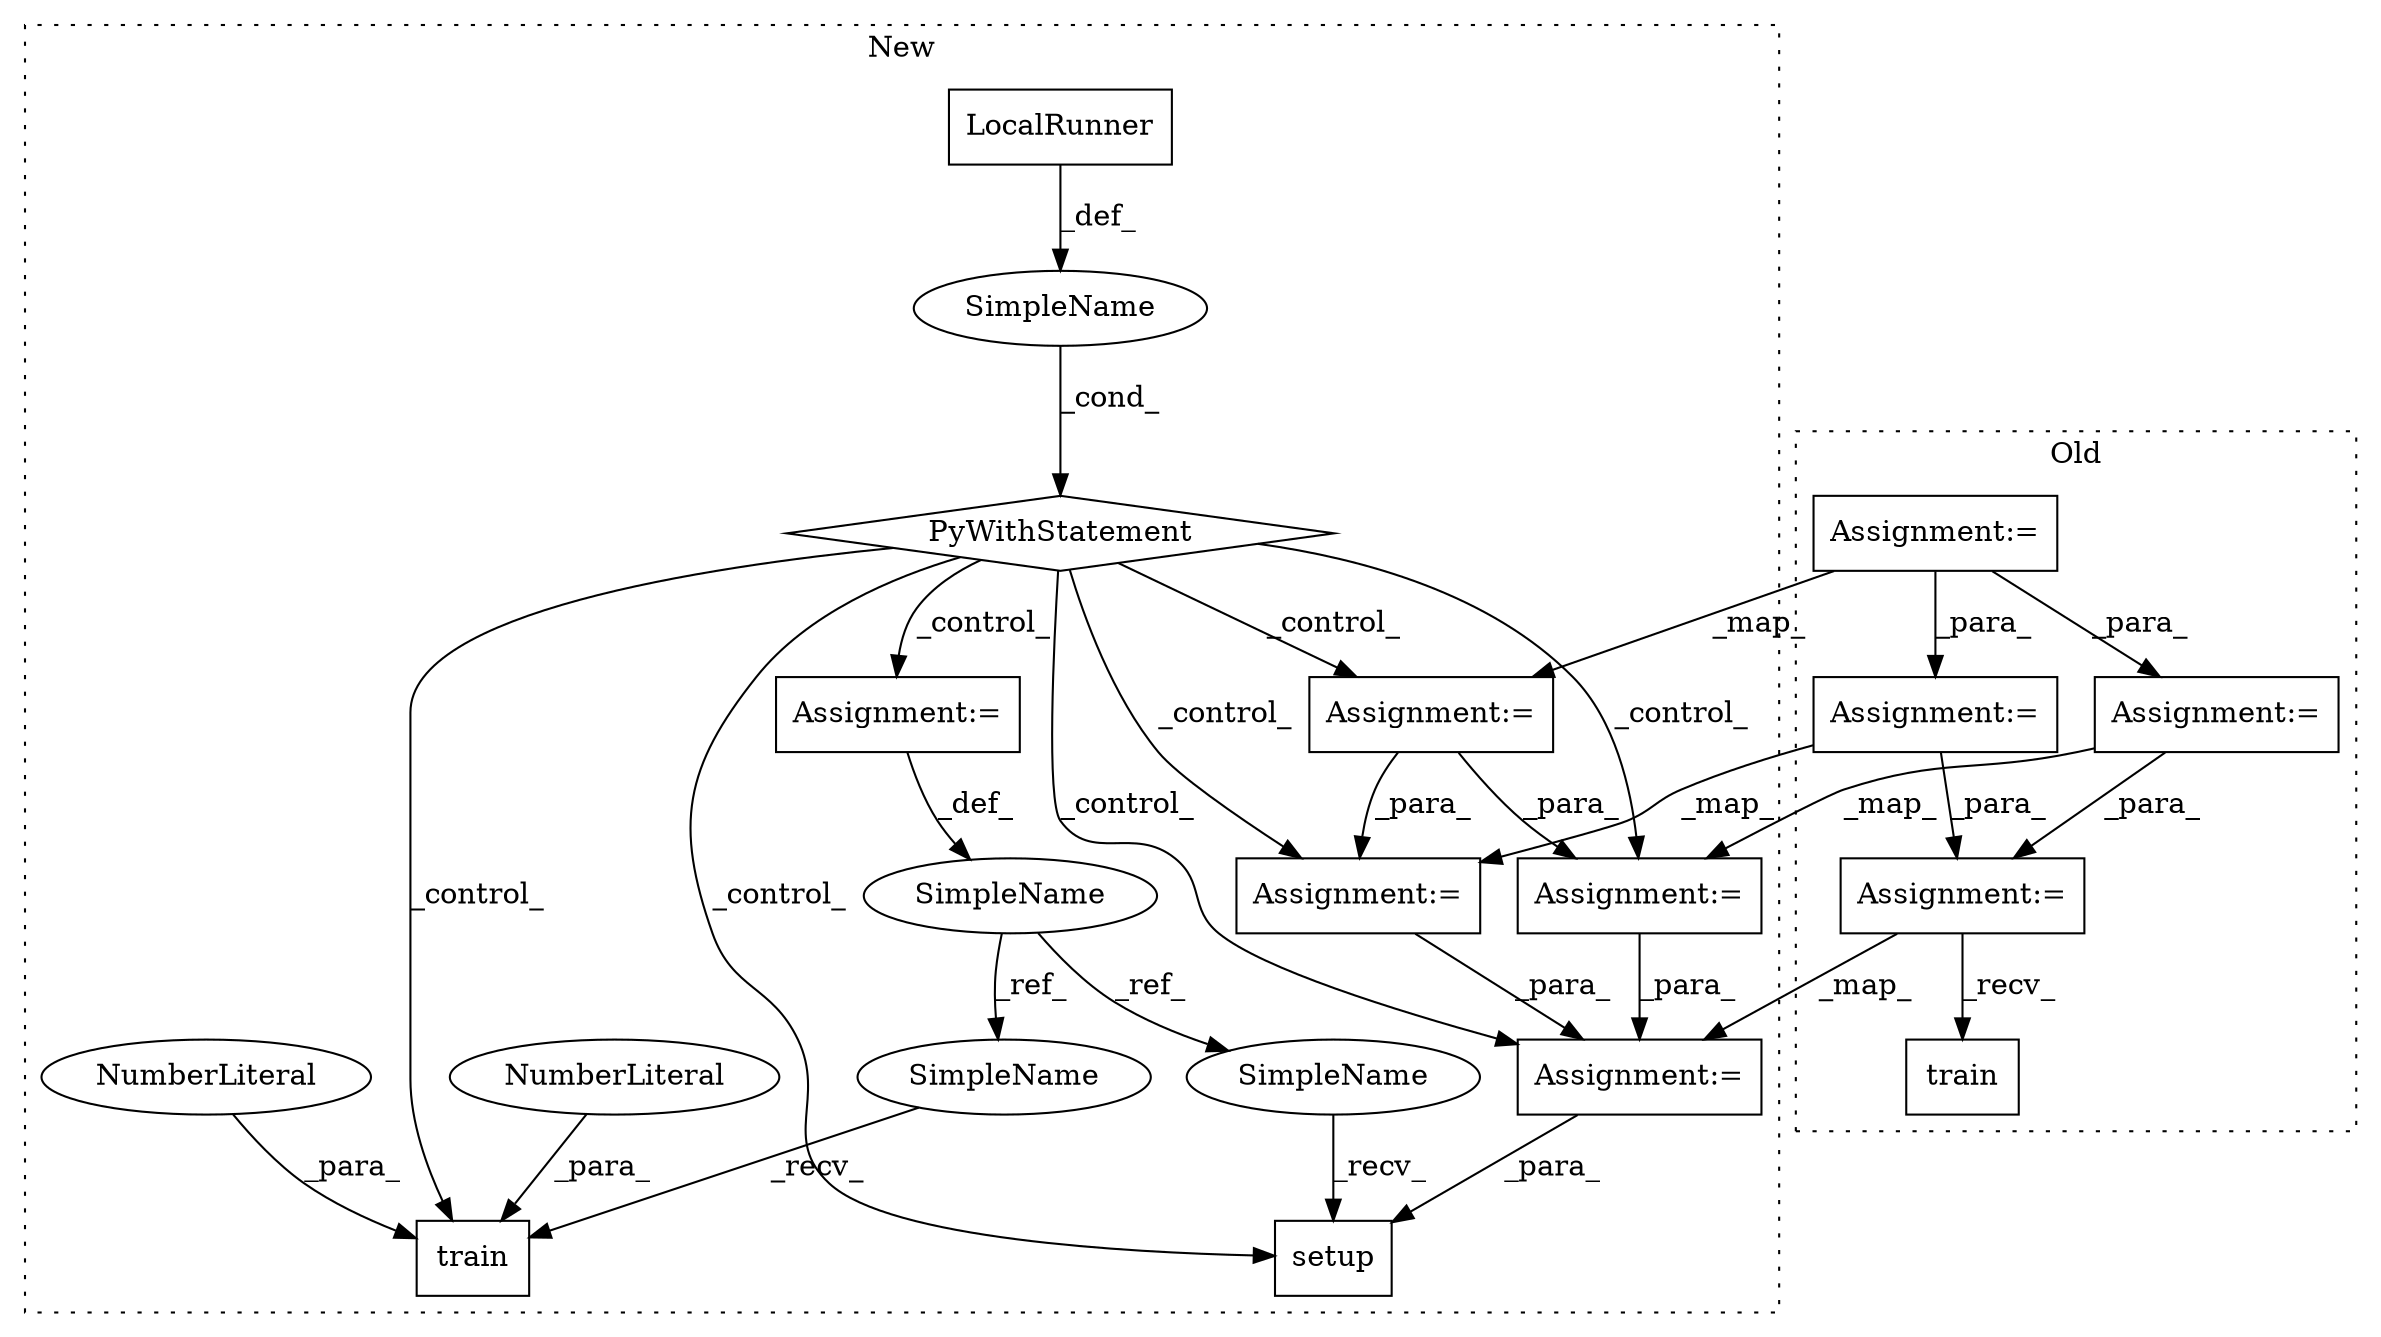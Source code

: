 digraph G {
subgraph cluster0 {
1 [label="train" a="32" s="658" l="7" shape="box"];
12 [label="Assignment:=" a="7" s="542" l="1" shape="box"];
14 [label="Assignment:=" a="7" s="584" l="1" shape="box"];
15 [label="Assignment:=" a="7" s="473" l="1" shape="box"];
18 [label="Assignment:=" a="7" s="440" l="1" shape="box"];
label = "Old";
style="dotted";
}
subgraph cluster1 {
2 [label="PyWithStatement" a="104" s="519,542" l="10,2" shape="diamond"];
3 [label="SimpleName" a="42" s="" l="" shape="ellipse"];
4 [label="train" a="32" s="862,875" l="6,1" shape="box"];
5 [label="LocalRunner" a="32" s="529" l="13" shape="box"];
6 [label="SimpleName" a="42" s="598" l="6" shape="ellipse"];
7 [label="setup" a="32" s="832,846" l="6,1" shape="box"];
8 [label="Assignment:=" a="7" s="598" l="6" shape="box"];
9 [label="NumberLiteral" a="34" s="868" l="2" shape="ellipse"];
10 [label="NumberLiteral" a="34" s="871" l="4" shape="ellipse"];
11 [label="Assignment:=" a="7" s="723" l="1" shape="box"];
13 [label="Assignment:=" a="7" s="767" l="1" shape="box"];
16 [label="Assignment:=" a="7" s="650" l="1" shape="box"];
17 [label="Assignment:=" a="7" s="615" l="1" shape="box"];
19 [label="SimpleName" a="42" s="825" l="6" shape="ellipse"];
20 [label="SimpleName" a="42" s="855" l="6" shape="ellipse"];
label = "New";
style="dotted";
}
2 -> 4 [label="_control_"];
2 -> 13 [label="_control_"];
2 -> 17 [label="_control_"];
2 -> 8 [label="_control_"];
2 -> 16 [label="_control_"];
2 -> 7 [label="_control_"];
2 -> 11 [label="_control_"];
3 -> 2 [label="_cond_"];
5 -> 3 [label="_def_"];
6 -> 19 [label="_ref_"];
6 -> 20 [label="_ref_"];
8 -> 6 [label="_def_"];
9 -> 4 [label="_para_"];
10 -> 4 [label="_para_"];
11 -> 13 [label="_para_"];
12 -> 11 [label="_map_"];
12 -> 14 [label="_para_"];
13 -> 7 [label="_para_"];
14 -> 1 [label="_recv_"];
14 -> 13 [label="_map_"];
15 -> 16 [label="_map_"];
15 -> 14 [label="_para_"];
16 -> 13 [label="_para_"];
17 -> 11 [label="_para_"];
17 -> 16 [label="_para_"];
18 -> 12 [label="_para_"];
18 -> 17 [label="_map_"];
18 -> 15 [label="_para_"];
19 -> 7 [label="_recv_"];
20 -> 4 [label="_recv_"];
}